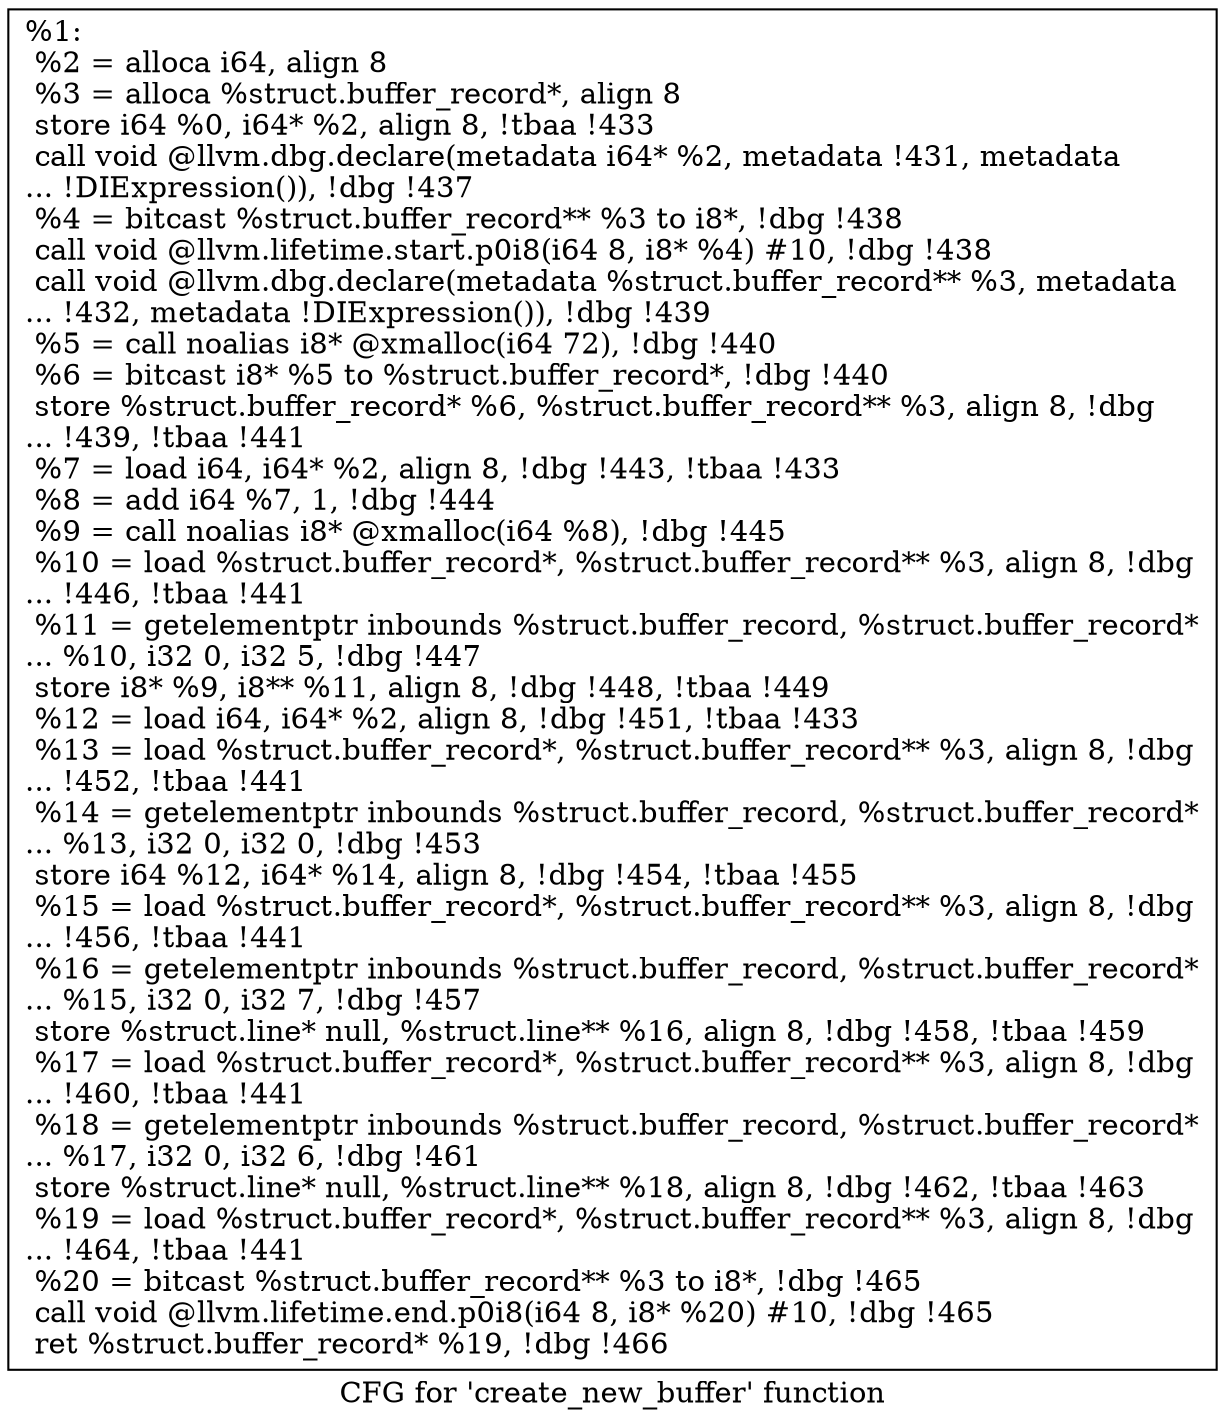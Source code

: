 digraph "CFG for 'create_new_buffer' function" {
	label="CFG for 'create_new_buffer' function";

	Node0x23b2570 [shape=record,label="{%1:\l  %2 = alloca i64, align 8\l  %3 = alloca %struct.buffer_record*, align 8\l  store i64 %0, i64* %2, align 8, !tbaa !433\l  call void @llvm.dbg.declare(metadata i64* %2, metadata !431, metadata\l... !DIExpression()), !dbg !437\l  %4 = bitcast %struct.buffer_record** %3 to i8*, !dbg !438\l  call void @llvm.lifetime.start.p0i8(i64 8, i8* %4) #10, !dbg !438\l  call void @llvm.dbg.declare(metadata %struct.buffer_record** %3, metadata\l... !432, metadata !DIExpression()), !dbg !439\l  %5 = call noalias i8* @xmalloc(i64 72), !dbg !440\l  %6 = bitcast i8* %5 to %struct.buffer_record*, !dbg !440\l  store %struct.buffer_record* %6, %struct.buffer_record** %3, align 8, !dbg\l... !439, !tbaa !441\l  %7 = load i64, i64* %2, align 8, !dbg !443, !tbaa !433\l  %8 = add i64 %7, 1, !dbg !444\l  %9 = call noalias i8* @xmalloc(i64 %8), !dbg !445\l  %10 = load %struct.buffer_record*, %struct.buffer_record** %3, align 8, !dbg\l... !446, !tbaa !441\l  %11 = getelementptr inbounds %struct.buffer_record, %struct.buffer_record*\l... %10, i32 0, i32 5, !dbg !447\l  store i8* %9, i8** %11, align 8, !dbg !448, !tbaa !449\l  %12 = load i64, i64* %2, align 8, !dbg !451, !tbaa !433\l  %13 = load %struct.buffer_record*, %struct.buffer_record** %3, align 8, !dbg\l... !452, !tbaa !441\l  %14 = getelementptr inbounds %struct.buffer_record, %struct.buffer_record*\l... %13, i32 0, i32 0, !dbg !453\l  store i64 %12, i64* %14, align 8, !dbg !454, !tbaa !455\l  %15 = load %struct.buffer_record*, %struct.buffer_record** %3, align 8, !dbg\l... !456, !tbaa !441\l  %16 = getelementptr inbounds %struct.buffer_record, %struct.buffer_record*\l... %15, i32 0, i32 7, !dbg !457\l  store %struct.line* null, %struct.line** %16, align 8, !dbg !458, !tbaa !459\l  %17 = load %struct.buffer_record*, %struct.buffer_record** %3, align 8, !dbg\l... !460, !tbaa !441\l  %18 = getelementptr inbounds %struct.buffer_record, %struct.buffer_record*\l... %17, i32 0, i32 6, !dbg !461\l  store %struct.line* null, %struct.line** %18, align 8, !dbg !462, !tbaa !463\l  %19 = load %struct.buffer_record*, %struct.buffer_record** %3, align 8, !dbg\l... !464, !tbaa !441\l  %20 = bitcast %struct.buffer_record** %3 to i8*, !dbg !465\l  call void @llvm.lifetime.end.p0i8(i64 8, i8* %20) #10, !dbg !465\l  ret %struct.buffer_record* %19, !dbg !466\l}"];
}
